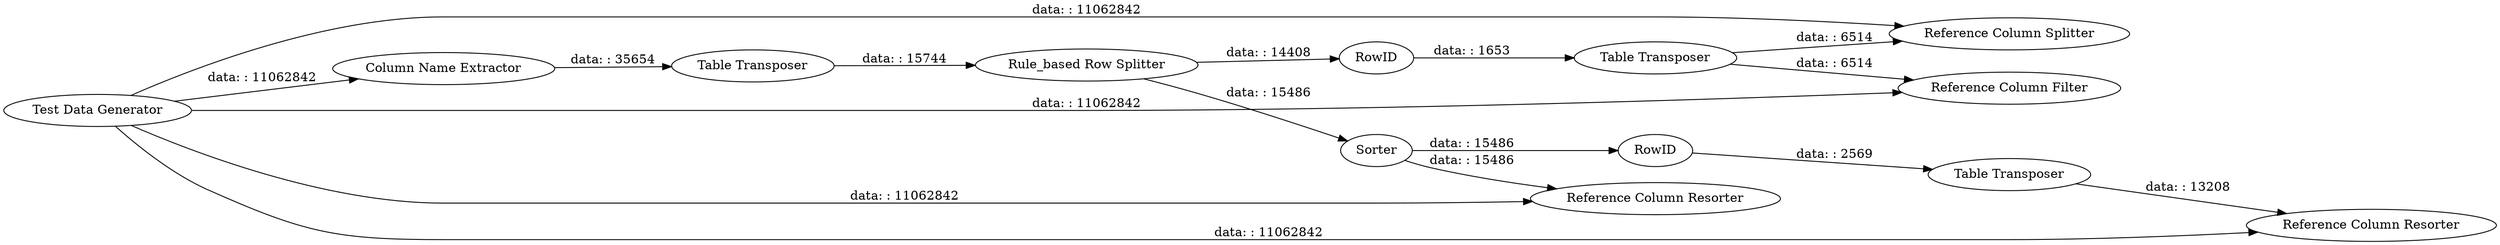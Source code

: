 digraph {
	"-5690170668017937575_11" [label="Rule_based Row Splitter"]
	"-5690170668017937575_1" [label="Test Data Generator"]
	"-5690170668017937575_7" [label="Reference Column Splitter"]
	"-5690170668017937575_9" [label="Reference Column Filter"]
	"-5690170668017937575_12" [label="Table Transposer"]
	"-5690170668017937575_14" [label=RowID]
	"-5690170668017937575_3" [label="Table Transposer"]
	"-5690170668017937575_2" [label="Column Name Extractor"]
	"-5690170668017937575_4" [label=RowID]
	"-5690170668017937575_17" [label="Reference Column Resorter"]
	"-5690170668017937575_10" [label="Reference Column Resorter"]
	"-5690170668017937575_13" [label=Sorter]
	"-5690170668017937575_8" [label="Table Transposer"]
	"-5690170668017937575_11" -> "-5690170668017937575_14" [label="data: : 14408"]
	"-5690170668017937575_13" -> "-5690170668017937575_17" [label="data: : 15486"]
	"-5690170668017937575_1" -> "-5690170668017937575_2" [label="data: : 11062842"]
	"-5690170668017937575_4" -> "-5690170668017937575_12" [label="data: : 2569"]
	"-5690170668017937575_8" -> "-5690170668017937575_9" [label="data: : 6514"]
	"-5690170668017937575_1" -> "-5690170668017937575_10" [label="data: : 11062842"]
	"-5690170668017937575_1" -> "-5690170668017937575_7" [label="data: : 11062842"]
	"-5690170668017937575_2" -> "-5690170668017937575_3" [label="data: : 35654"]
	"-5690170668017937575_3" -> "-5690170668017937575_11" [label="data: : 15744"]
	"-5690170668017937575_14" -> "-5690170668017937575_8" [label="data: : 1653"]
	"-5690170668017937575_12" -> "-5690170668017937575_10" [label="data: : 13208"]
	"-5690170668017937575_8" -> "-5690170668017937575_7" [label="data: : 6514"]
	"-5690170668017937575_13" -> "-5690170668017937575_4" [label="data: : 15486"]
	"-5690170668017937575_1" -> "-5690170668017937575_17" [label="data: : 11062842"]
	"-5690170668017937575_11" -> "-5690170668017937575_13" [label="data: : 15486"]
	"-5690170668017937575_1" -> "-5690170668017937575_9" [label="data: : 11062842"]
	rankdir=LR
}

